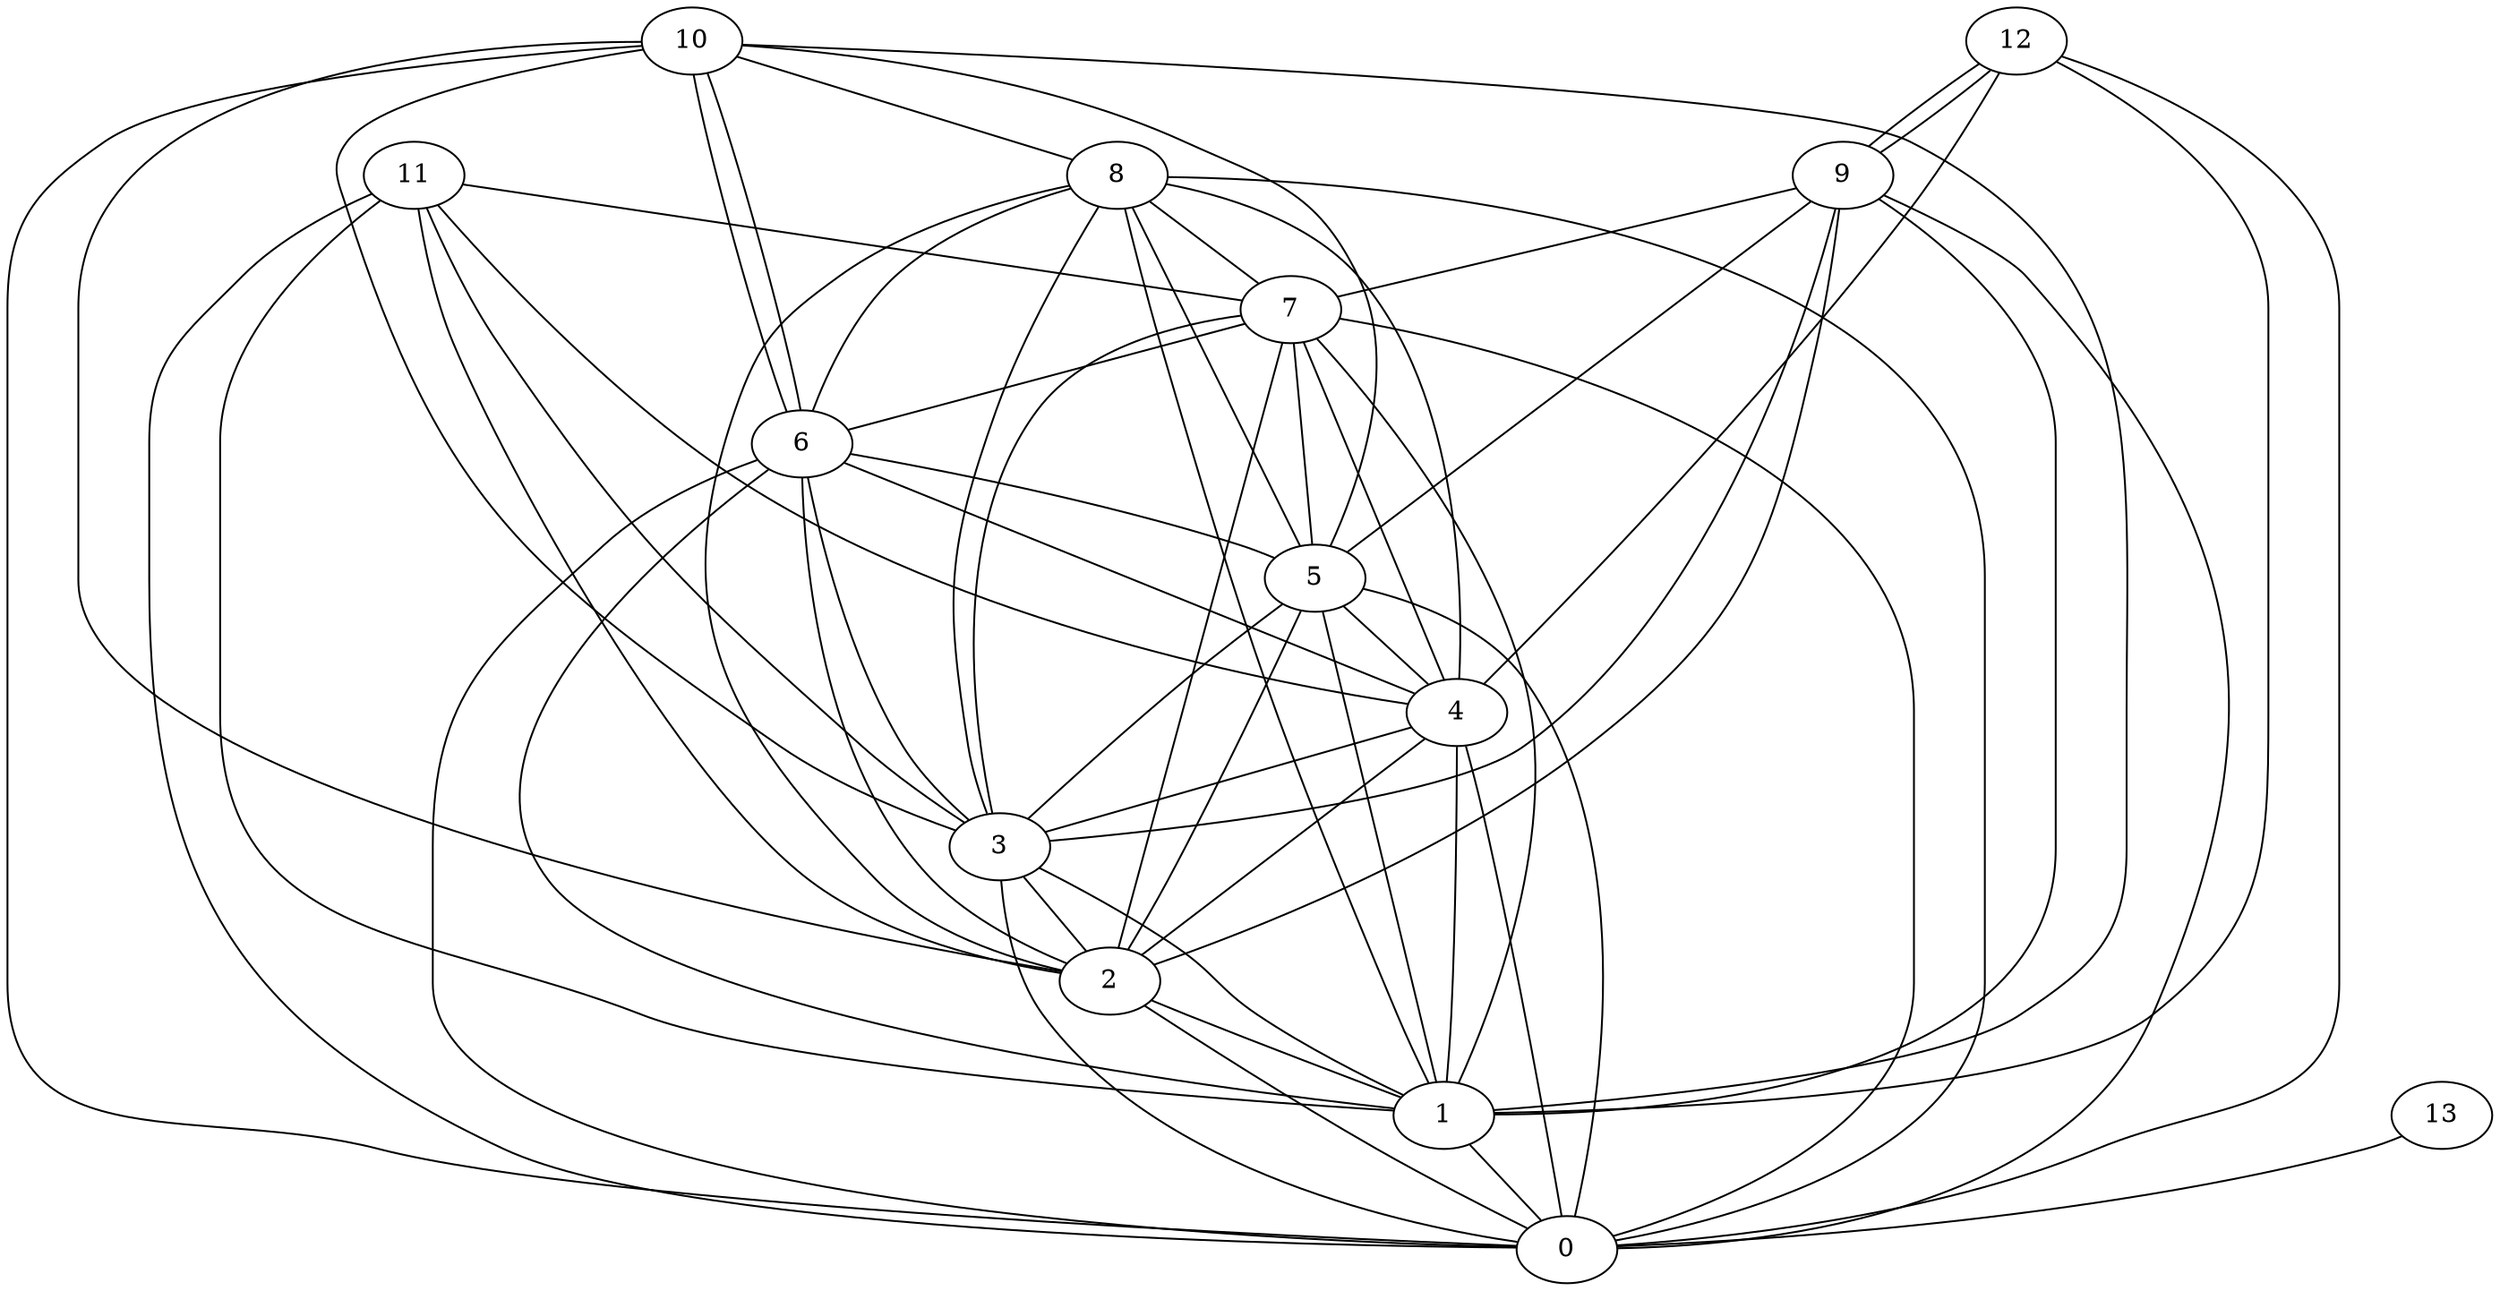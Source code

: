 graph G {
0;
1;
2;
3;
4;
5;
6;
7;
8;
9;
10;
11;
12;
13;
13--0 ;
12--9 ;
12--1 ;
12--4 ;
12--0 ;
12--9 ;
11--0 ;
11--7 ;
11--4 ;
11--1 ;
11--3 ;
11--2 ;
10--1 ;
10--8 ;
10--2 ;
10--6 ;
10--6 ;
10--3 ;
10--0 ;
10--5 ;
9--0 ;
9--7 ;
9--1 ;
9--2 ;
9--3 ;
9--5 ;
8--7 ;
8--6 ;
8--5 ;
8--2 ;
8--4 ;
8--0 ;
8--3 ;
8--1 ;
7--5 ;
7--0 ;
7--3 ;
7--1 ;
7--2 ;
7--6 ;
7--4 ;
6--4 ;
6--5 ;
6--1 ;
6--0 ;
6--2 ;
6--3 ;
5--4 ;
5--0 ;
5--3 ;
5--1 ;
5--2 ;
4--0 ;
4--3 ;
4--1 ;
4--2 ;
3--2 ;
3--1 ;
3--0 ;
2--0 ;
2--1 ;
1--0 ;
}
